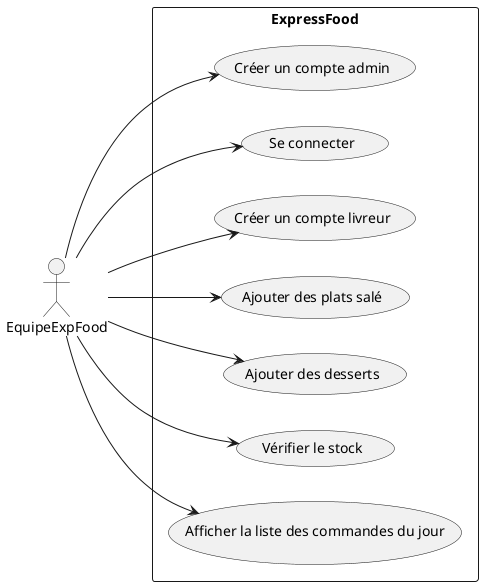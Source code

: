 
@startuml EquipeExpFood

left to right direction

actor "EquipeExpFood" as EquipeExpFood

rectangle ExpressFood {
  usecase "Créer un compte admin" as UC1
  usecase "Se connecter" as UC2
  usecase "Créer un compte livreur" as UC3
  usecase "Ajouter des plats salé" as UC4
  usecase "Ajouter des desserts" as UC5
  usecase "Vérifier le stock" as UC6
  usecase "Afficher la liste des commandes du jour" as UC7
}

EquipeExpFood --> UC1
EquipeExpFood --> UC2
EquipeExpFood --> UC3
EquipeExpFood --> UC4
EquipeExpFood --> UC5
EquipeExpFood --> UC6
EquipeExpFood --> UC7



@enduml

